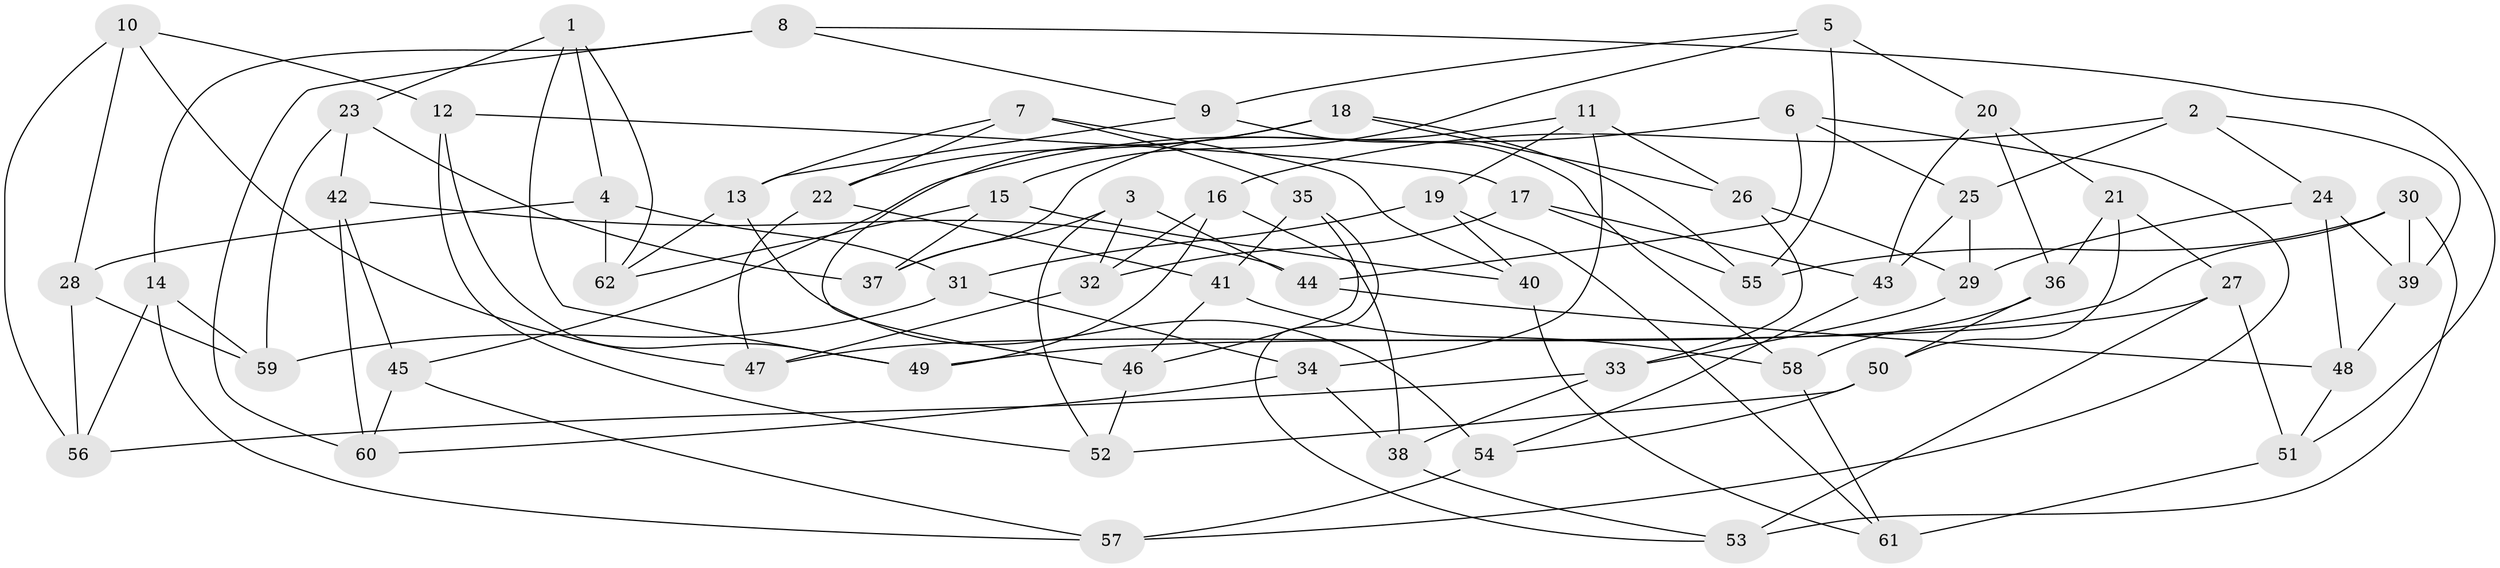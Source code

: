 // coarse degree distribution, {4: 0.8444444444444444, 8: 0.022222222222222223, 9: 0.022222222222222223, 7: 0.06666666666666667, 3: 0.044444444444444446}
// Generated by graph-tools (version 1.1) at 2025/53/03/04/25 22:53:44]
// undirected, 62 vertices, 124 edges
graph export_dot {
  node [color=gray90,style=filled];
  1;
  2;
  3;
  4;
  5;
  6;
  7;
  8;
  9;
  10;
  11;
  12;
  13;
  14;
  15;
  16;
  17;
  18;
  19;
  20;
  21;
  22;
  23;
  24;
  25;
  26;
  27;
  28;
  29;
  30;
  31;
  32;
  33;
  34;
  35;
  36;
  37;
  38;
  39;
  40;
  41;
  42;
  43;
  44;
  45;
  46;
  47;
  48;
  49;
  50;
  51;
  52;
  53;
  54;
  55;
  56;
  57;
  58;
  59;
  60;
  61;
  62;
  1 -- 49;
  1 -- 62;
  1 -- 23;
  1 -- 4;
  2 -- 39;
  2 -- 16;
  2 -- 24;
  2 -- 25;
  3 -- 44;
  3 -- 37;
  3 -- 32;
  3 -- 52;
  4 -- 62;
  4 -- 28;
  4 -- 31;
  5 -- 15;
  5 -- 9;
  5 -- 20;
  5 -- 55;
  6 -- 45;
  6 -- 44;
  6 -- 57;
  6 -- 25;
  7 -- 22;
  7 -- 40;
  7 -- 13;
  7 -- 35;
  8 -- 60;
  8 -- 14;
  8 -- 9;
  8 -- 51;
  9 -- 58;
  9 -- 13;
  10 -- 47;
  10 -- 56;
  10 -- 28;
  10 -- 12;
  11 -- 26;
  11 -- 37;
  11 -- 19;
  11 -- 34;
  12 -- 52;
  12 -- 49;
  12 -- 17;
  13 -- 54;
  13 -- 62;
  14 -- 56;
  14 -- 59;
  14 -- 57;
  15 -- 62;
  15 -- 37;
  15 -- 40;
  16 -- 32;
  16 -- 38;
  16 -- 49;
  17 -- 55;
  17 -- 43;
  17 -- 32;
  18 -- 46;
  18 -- 22;
  18 -- 26;
  18 -- 55;
  19 -- 61;
  19 -- 31;
  19 -- 40;
  20 -- 21;
  20 -- 36;
  20 -- 43;
  21 -- 50;
  21 -- 27;
  21 -- 36;
  22 -- 41;
  22 -- 47;
  23 -- 37;
  23 -- 42;
  23 -- 59;
  24 -- 29;
  24 -- 39;
  24 -- 48;
  25 -- 29;
  25 -- 43;
  26 -- 33;
  26 -- 29;
  27 -- 51;
  27 -- 53;
  27 -- 49;
  28 -- 56;
  28 -- 59;
  29 -- 33;
  30 -- 53;
  30 -- 39;
  30 -- 47;
  30 -- 55;
  31 -- 59;
  31 -- 34;
  32 -- 47;
  33 -- 38;
  33 -- 56;
  34 -- 38;
  34 -- 60;
  35 -- 46;
  35 -- 41;
  35 -- 53;
  36 -- 50;
  36 -- 58;
  38 -- 53;
  39 -- 48;
  40 -- 61;
  41 -- 58;
  41 -- 46;
  42 -- 44;
  42 -- 60;
  42 -- 45;
  43 -- 54;
  44 -- 48;
  45 -- 60;
  45 -- 57;
  46 -- 52;
  48 -- 51;
  50 -- 52;
  50 -- 54;
  51 -- 61;
  54 -- 57;
  58 -- 61;
}
